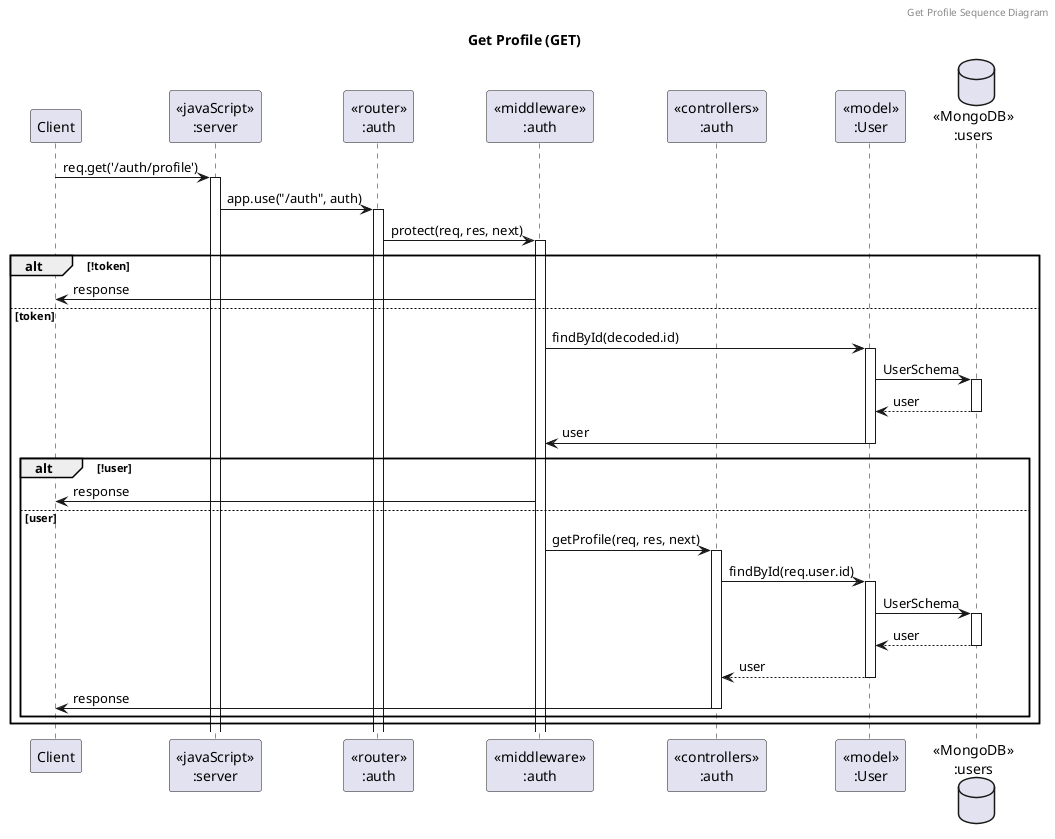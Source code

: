 @startuml Get Profile (GET)

header Get Profile Sequence Diagram
title "Get Profile (GET)"

participant "Client" as client
participant "<<javaScript>>\n:server" as server
participant "<<router>>\n:auth" as routerAuth
participant "<<middleware>>\n:auth" as authMiddleware
participant "<<controllers>>\n:auth" as controllersAuth
participant "<<model>>\n:User" as modelUser
database "<<MongoDB>>\n:users" as UsersDatabase

client->server ++:req.get('/auth/profile')
server->routerAuth ++:app.use("/auth", auth)
routerAuth -> authMiddleware ++:protect(req, res, next)
alt !token 
    authMiddleware -> client :response
else token
    authMiddleware -> modelUser ++:findById(decoded.id)
    modelUser ->UsersDatabase ++: UserSchema
    UsersDatabase --> modelUser --: user
    modelUser -> authMiddleware --: user
    alt !user
        authMiddleware -> client :response
    else user
        authMiddleware -> controllersAuth ++:getProfile(req, res, next)
        controllersAuth->modelUser ++:findById(req.user.id)
        modelUser ->UsersDatabase ++: UserSchema
        UsersDatabase --> modelUser --: user
        controllersAuth <-- modelUser --: user
        controllersAuth->client --: response
    end
end

@enduml